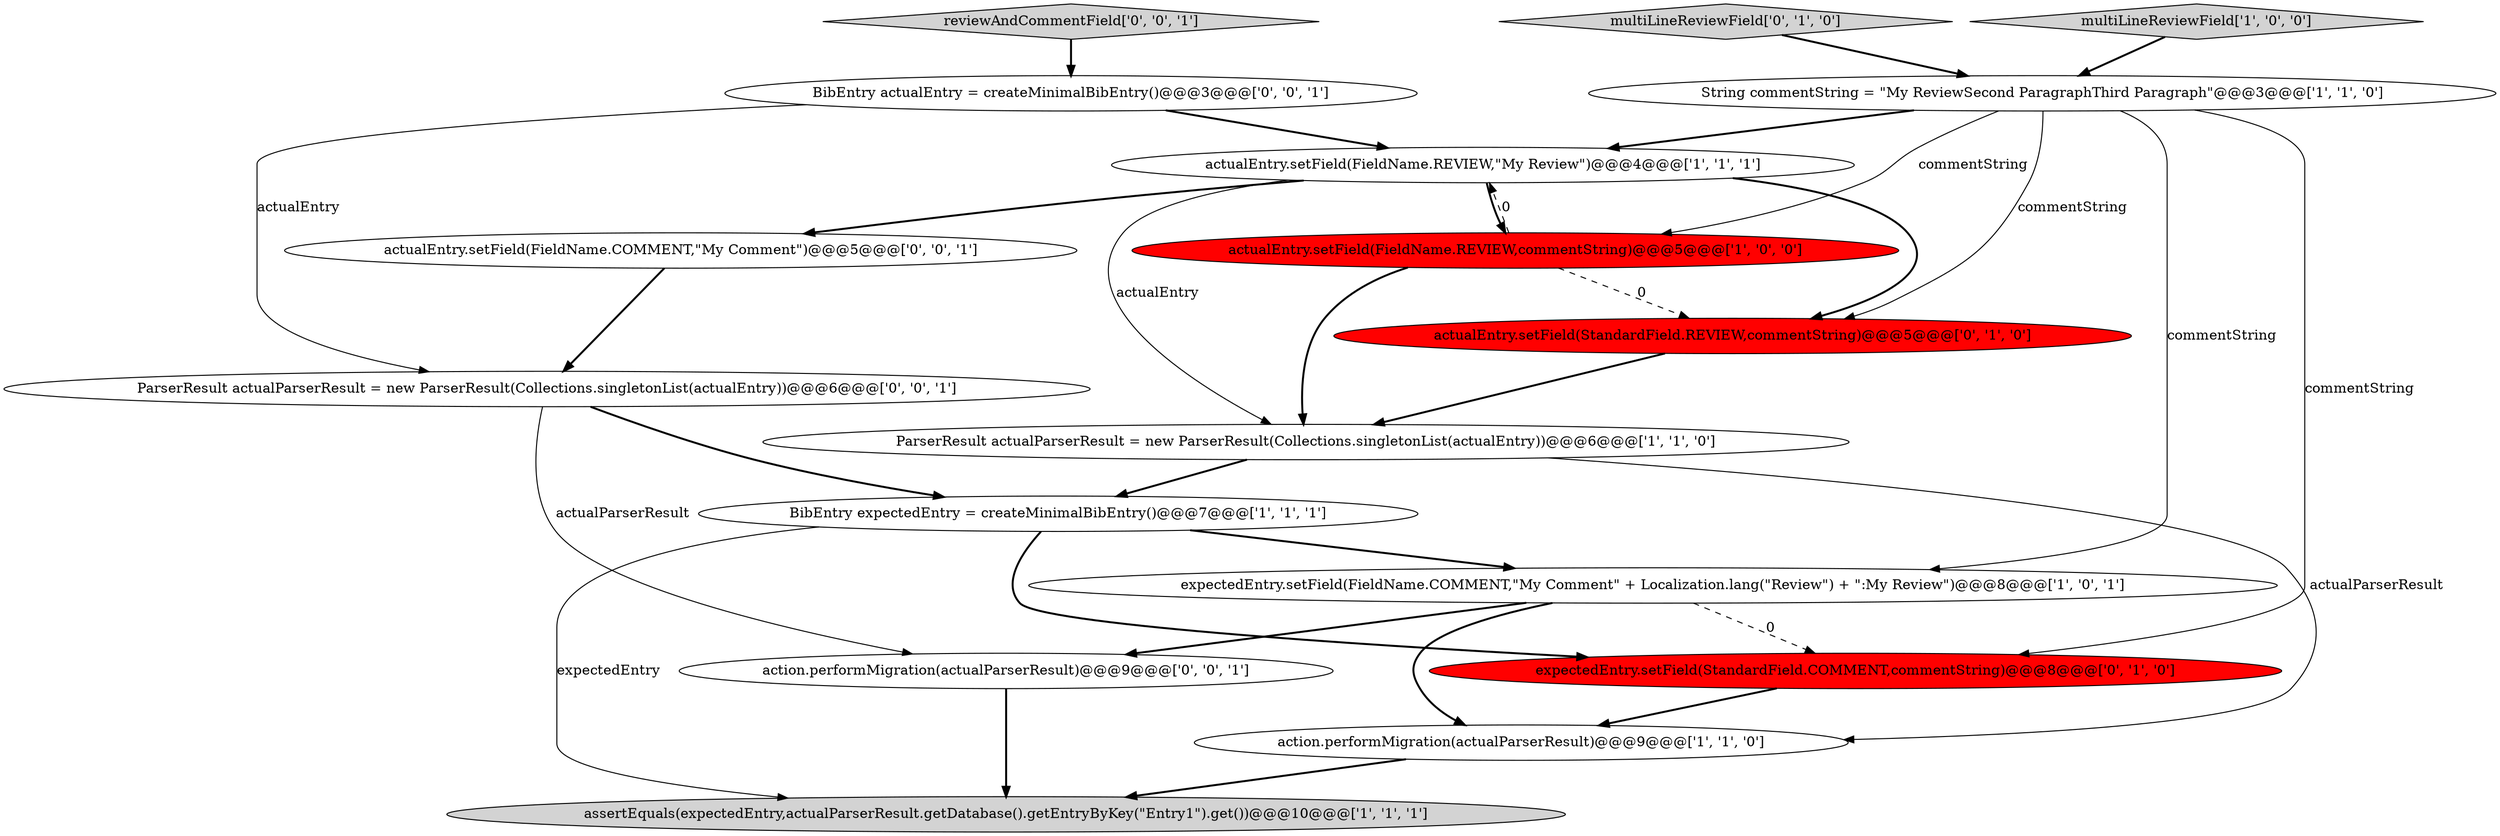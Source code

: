 digraph {
5 [style = filled, label = "String commentString = \"My ReviewSecond ParagraphThird Paragraph\"@@@3@@@['1', '1', '0']", fillcolor = white, shape = ellipse image = "AAA0AAABBB1BBB"];
6 [style = filled, label = "actualEntry.setField(FieldName.REVIEW,\"My Review\")@@@4@@@['1', '1', '1']", fillcolor = white, shape = ellipse image = "AAA0AAABBB1BBB"];
15 [style = filled, label = "actualEntry.setField(FieldName.COMMENT,\"My Comment\")@@@5@@@['0', '0', '1']", fillcolor = white, shape = ellipse image = "AAA0AAABBB3BBB"];
1 [style = filled, label = "assertEquals(expectedEntry,actualParserResult.getDatabase().getEntryByKey(\"Entry1\").get())@@@10@@@['1', '1', '1']", fillcolor = lightgray, shape = ellipse image = "AAA0AAABBB1BBB"];
11 [style = filled, label = "actualEntry.setField(StandardField.REVIEW,commentString)@@@5@@@['0', '1', '0']", fillcolor = red, shape = ellipse image = "AAA1AAABBB2BBB"];
13 [style = filled, label = "action.performMigration(actualParserResult)@@@9@@@['0', '0', '1']", fillcolor = white, shape = ellipse image = "AAA0AAABBB3BBB"];
3 [style = filled, label = "multiLineReviewField['1', '0', '0']", fillcolor = lightgray, shape = diamond image = "AAA0AAABBB1BBB"];
0 [style = filled, label = "actualEntry.setField(FieldName.REVIEW,commentString)@@@5@@@['1', '0', '0']", fillcolor = red, shape = ellipse image = "AAA1AAABBB1BBB"];
10 [style = filled, label = "multiLineReviewField['0', '1', '0']", fillcolor = lightgray, shape = diamond image = "AAA0AAABBB2BBB"];
8 [style = filled, label = "expectedEntry.setField(FieldName.COMMENT,\"My Comment\" + Localization.lang(\"Review\") + \":My Review\")@@@8@@@['1', '0', '1']", fillcolor = white, shape = ellipse image = "AAA0AAABBB1BBB"];
16 [style = filled, label = "ParserResult actualParserResult = new ParserResult(Collections.singletonList(actualEntry))@@@6@@@['0', '0', '1']", fillcolor = white, shape = ellipse image = "AAA0AAABBB3BBB"];
2 [style = filled, label = "action.performMigration(actualParserResult)@@@9@@@['1', '1', '0']", fillcolor = white, shape = ellipse image = "AAA0AAABBB1BBB"];
7 [style = filled, label = "ParserResult actualParserResult = new ParserResult(Collections.singletonList(actualEntry))@@@6@@@['1', '1', '0']", fillcolor = white, shape = ellipse image = "AAA0AAABBB1BBB"];
12 [style = filled, label = "reviewAndCommentField['0', '0', '1']", fillcolor = lightgray, shape = diamond image = "AAA0AAABBB3BBB"];
4 [style = filled, label = "BibEntry expectedEntry = createMinimalBibEntry()@@@7@@@['1', '1', '1']", fillcolor = white, shape = ellipse image = "AAA0AAABBB1BBB"];
14 [style = filled, label = "BibEntry actualEntry = createMinimalBibEntry()@@@3@@@['0', '0', '1']", fillcolor = white, shape = ellipse image = "AAA0AAABBB3BBB"];
9 [style = filled, label = "expectedEntry.setField(StandardField.COMMENT,commentString)@@@8@@@['0', '1', '0']", fillcolor = red, shape = ellipse image = "AAA1AAABBB2BBB"];
4->9 [style = bold, label=""];
5->8 [style = solid, label="commentString"];
9->2 [style = bold, label=""];
2->1 [style = bold, label=""];
5->11 [style = solid, label="commentString"];
0->6 [style = dashed, label="0"];
0->11 [style = dashed, label="0"];
6->0 [style = bold, label=""];
7->2 [style = solid, label="actualParserResult"];
7->4 [style = bold, label=""];
8->13 [style = bold, label=""];
15->16 [style = bold, label=""];
13->1 [style = bold, label=""];
6->15 [style = bold, label=""];
0->7 [style = bold, label=""];
4->1 [style = solid, label="expectedEntry"];
8->9 [style = dashed, label="0"];
3->5 [style = bold, label=""];
10->5 [style = bold, label=""];
5->6 [style = bold, label=""];
16->13 [style = solid, label="actualParserResult"];
8->2 [style = bold, label=""];
6->11 [style = bold, label=""];
12->14 [style = bold, label=""];
14->16 [style = solid, label="actualEntry"];
4->8 [style = bold, label=""];
6->7 [style = solid, label="actualEntry"];
5->9 [style = solid, label="commentString"];
16->4 [style = bold, label=""];
14->6 [style = bold, label=""];
11->7 [style = bold, label=""];
5->0 [style = solid, label="commentString"];
}
